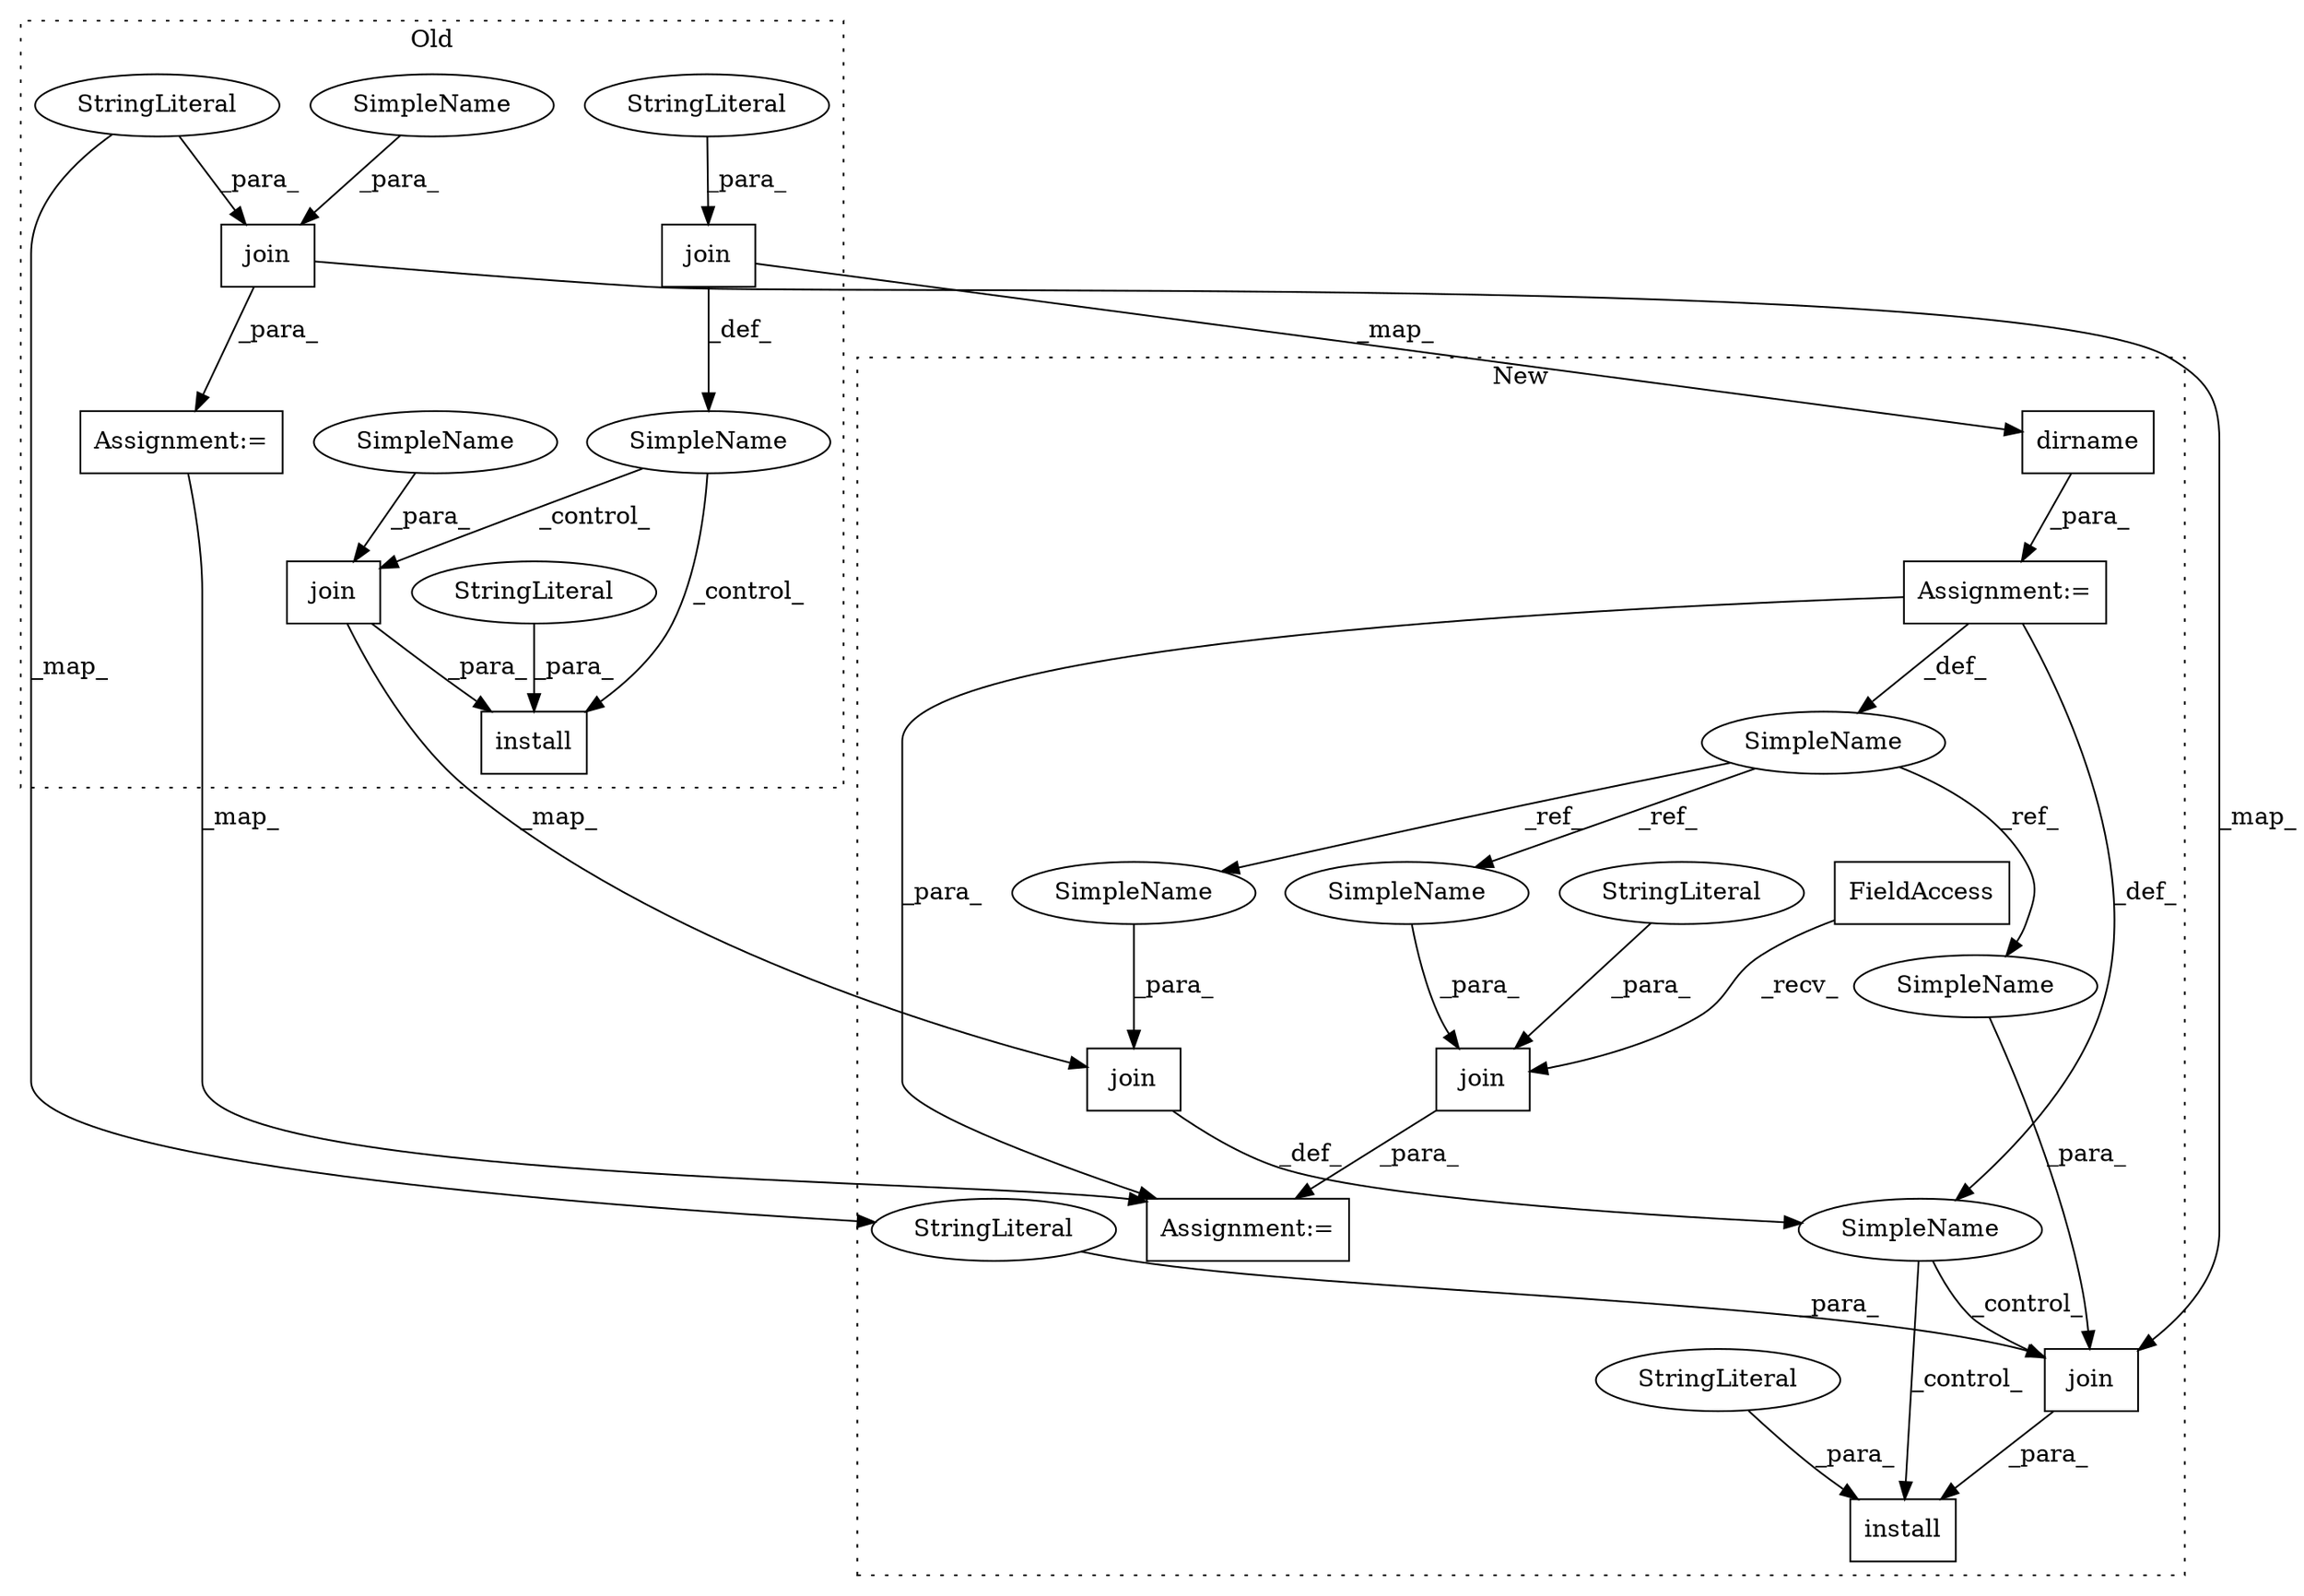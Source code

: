 digraph G {
subgraph cluster0 {
1 [label="install" a="32" s="3398,3448" l="8,1" shape="box"];
6 [label="join" a="32" s="3350,3378" l="5,1" shape="box"];
10 [label="join" a="32" s="3419,3447" l="5,1" shape="box"];
12 [label="join" a="32" s="3477,3502" l="5,1" shape="box"];
14 [label="SimpleName" a="42" s="" l="" shape="ellipse"];
16 [label="StringLiteral" a="45" s="3487" l="15" shape="ellipse"];
18 [label="StringLiteral" a="45" s="3360" l="18" shape="ellipse"];
19 [label="StringLiteral" a="45" s="3406" l="4" shape="ellipse"];
22 [label="Assignment:=" a="7" s="3468" l="1" shape="box"];
26 [label="SimpleName" a="42" s="3482" l="4" shape="ellipse"];
27 [label="SimpleName" a="42" s="3424" l="4" shape="ellipse"];
label = "Old";
style="dotted";
}
subgraph cluster1 {
2 [label="join" a="32" s="3495,3520" l="5,1" shape="box"];
3 [label="StringLiteral" a="45" s="3505" l="15" shape="ellipse"];
4 [label="Assignment:=" a="7" s="3313" l="1" shape="box"];
5 [label="dirname" a="32" s="3322,3334" l="8,1" shape="box"];
7 [label="install" a="32" s="3416,3466" l="8,1" shape="box"];
8 [label="FieldAccess" a="22" s="3487" l="7" shape="box"];
9 [label="join" a="32" s="3368,3396" l="5,1" shape="box"];
11 [label="SimpleName" a="42" s="3309" l="4" shape="ellipse"];
13 [label="join" a="32" s="3437,3465" l="5,1" shape="box"];
15 [label="SimpleName" a="42" s="" l="" shape="ellipse"];
17 [label="StringLiteral" a="45" s="3447" l="18" shape="ellipse"];
20 [label="StringLiteral" a="45" s="3424" l="4" shape="ellipse"];
21 [label="Assignment:=" a="7" s="3486" l="1" shape="box"];
23 [label="SimpleName" a="42" s="3500" l="4" shape="ellipse"];
24 [label="SimpleName" a="42" s="3442" l="4" shape="ellipse"];
25 [label="SimpleName" a="42" s="3373" l="4" shape="ellipse"];
label = "New";
style="dotted";
}
2 -> 21 [label="_para_"];
3 -> 2 [label="_para_"];
4 -> 11 [label="_def_"];
4 -> 15 [label="_def_"];
4 -> 21 [label="_para_"];
5 -> 4 [label="_para_"];
6 -> 5 [label="_map_"];
6 -> 14 [label="_def_"];
8 -> 2 [label="_recv_"];
9 -> 15 [label="_def_"];
10 -> 9 [label="_map_"];
10 -> 1 [label="_para_"];
11 -> 23 [label="_ref_"];
11 -> 25 [label="_ref_"];
11 -> 24 [label="_ref_"];
12 -> 13 [label="_map_"];
12 -> 22 [label="_para_"];
13 -> 7 [label="_para_"];
14 -> 1 [label="_control_"];
14 -> 10 [label="_control_"];
15 -> 7 [label="_control_"];
15 -> 13 [label="_control_"];
16 -> 17 [label="_map_"];
16 -> 12 [label="_para_"];
17 -> 13 [label="_para_"];
18 -> 6 [label="_para_"];
19 -> 1 [label="_para_"];
20 -> 7 [label="_para_"];
22 -> 21 [label="_map_"];
23 -> 2 [label="_para_"];
24 -> 13 [label="_para_"];
25 -> 9 [label="_para_"];
26 -> 12 [label="_para_"];
27 -> 10 [label="_para_"];
}